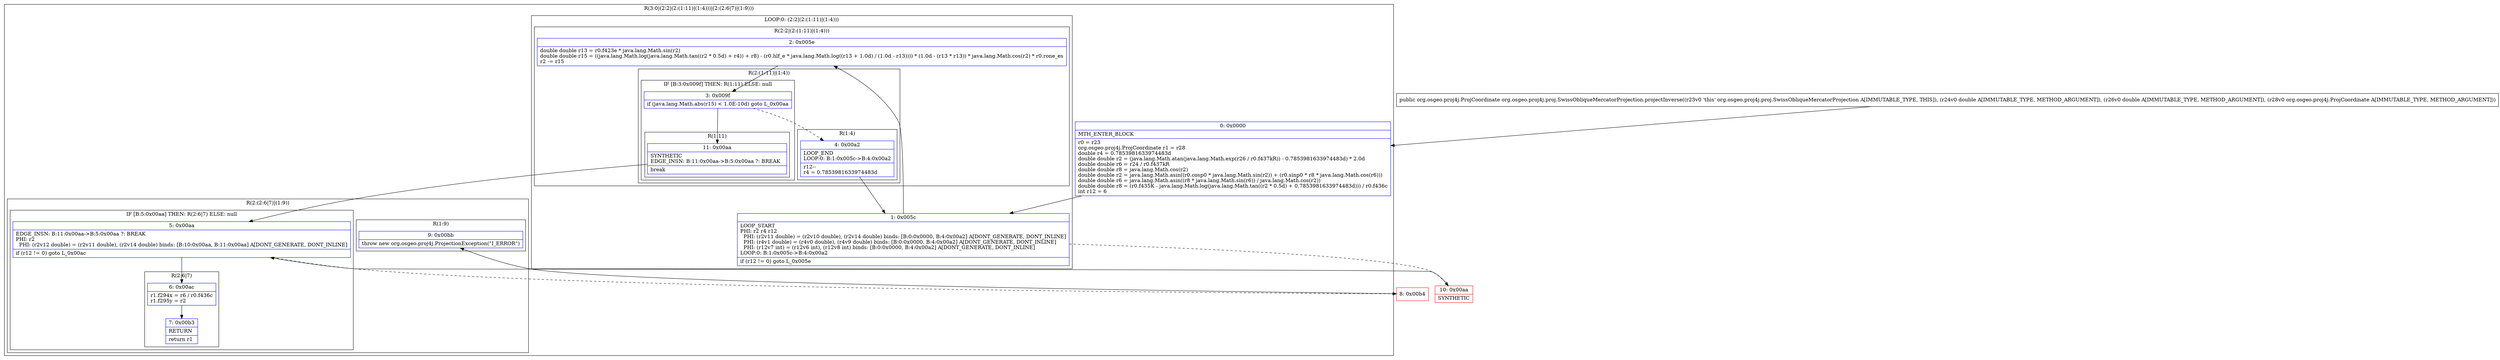 digraph "CFG fororg.osgeo.proj4j.proj.SwissObliqueMercatorProjection.projectInverse(DDLorg\/osgeo\/proj4j\/ProjCoordinate;)Lorg\/osgeo\/proj4j\/ProjCoordinate;" {
subgraph cluster_Region_1232865026 {
label = "R(3:0|(2:2|(2:(1:11)|(1:4)))|(2:(2:6|7)|(1:9)))";
node [shape=record,color=blue];
Node_0 [shape=record,label="{0\:\ 0x0000|MTH_ENTER_BLOCK\l|r0 = r23\lorg.osgeo.proj4j.ProjCoordinate r1 = r28\ldouble r4 = 0.7853981633974483d\ldouble double r2 = (java.lang.Math.atan(java.lang.Math.exp(r26 \/ r0.f437kR)) \- 0.7853981633974483d) * 2.0d\ldouble double r6 = r24 \/ r0.f437kR\ldouble double r8 = java.lang.Math.cos(r2)\ldouble double r2 = java.lang.Math.asin((r0.cosp0 * java.lang.Math.sin(r2)) + (r0.sinp0 * r8 * java.lang.Math.cos(r6)))\ldouble double r6 = java.lang.Math.asin((r8 * java.lang.Math.sin(r6)) \/ java.lang.Math.cos(r2))\ldouble double r8 = (r0.f435K \- java.lang.Math.log(java.lang.Math.tan((r2 * 0.5d) + 0.7853981633974483d))) \/ r0.f436c\lint r12 = 6\l}"];
subgraph cluster_LoopRegion_1306455653 {
label = "LOOP:0: (2:2|(2:(1:11)|(1:4)))";
node [shape=record,color=blue];
Node_1 [shape=record,label="{1\:\ 0x005c|LOOP_START\lPHI: r2 r4 r12 \l  PHI: (r2v11 double) = (r2v10 double), (r2v14 double) binds: [B:0:0x0000, B:4:0x00a2] A[DONT_GENERATE, DONT_INLINE]\l  PHI: (r4v1 double) = (r4v0 double), (r4v9 double) binds: [B:0:0x0000, B:4:0x00a2] A[DONT_GENERATE, DONT_INLINE]\l  PHI: (r12v7 int) = (r12v6 int), (r12v8 int) binds: [B:0:0x0000, B:4:0x00a2] A[DONT_GENERATE, DONT_INLINE]\lLOOP:0: B:1:0x005c\-\>B:4:0x00a2\l|if (r12 != 0) goto L_0x005e\l}"];
subgraph cluster_Region_1689498086 {
label = "R(2:2|(2:(1:11)|(1:4)))";
node [shape=record,color=blue];
Node_2 [shape=record,label="{2\:\ 0x005e|double double r13 = r0.f423e * java.lang.Math.sin(r2)\ldouble double r15 = ((java.lang.Math.log(java.lang.Math.tan((r2 * 0.5d) + r4)) + r8) \- (r0.hlf_e * java.lang.Math.log((r13 + 1.0d) \/ (1.0d \- r13)))) * (1.0d \- (r13 * r13)) * java.lang.Math.cos(r2) * r0.rone_es\lr2 \-= r15\l}"];
subgraph cluster_Region_1721012767 {
label = "R(2:(1:11)|(1:4))";
node [shape=record,color=blue];
subgraph cluster_IfRegion_588632913 {
label = "IF [B:3:0x009f] THEN: R(1:11) ELSE: null";
node [shape=record,color=blue];
Node_3 [shape=record,label="{3\:\ 0x009f|if (java.lang.Math.abs(r15) \< 1.0E\-10d) goto L_0x00aa\l}"];
subgraph cluster_Region_1062159939 {
label = "R(1:11)";
node [shape=record,color=blue];
Node_11 [shape=record,label="{11\:\ 0x00aa|SYNTHETIC\lEDGE_INSN: B:11:0x00aa\-\>B:5:0x00aa ?: BREAK  \l|break\l}"];
}
}
subgraph cluster_Region_248540565 {
label = "R(1:4)";
node [shape=record,color=blue];
Node_4 [shape=record,label="{4\:\ 0x00a2|LOOP_END\lLOOP:0: B:1:0x005c\-\>B:4:0x00a2\l|r12\-\-\lr4 = 0.7853981633974483d\l}"];
}
}
}
}
subgraph cluster_Region_1736782197 {
label = "R(2:(2:6|7)|(1:9))";
node [shape=record,color=blue];
subgraph cluster_IfRegion_782548949 {
label = "IF [B:5:0x00aa] THEN: R(2:6|7) ELSE: null";
node [shape=record,color=blue];
Node_5 [shape=record,label="{5\:\ 0x00aa|EDGE_INSN: B:11:0x00aa\-\>B:5:0x00aa ?: BREAK  \lPHI: r2 \l  PHI: (r2v12 double) = (r2v11 double), (r2v14 double) binds: [B:10:0x00aa, B:11:0x00aa] A[DONT_GENERATE, DONT_INLINE]\l|if (r12 != 0) goto L_0x00ac\l}"];
subgraph cluster_Region_1595380170 {
label = "R(2:6|7)";
node [shape=record,color=blue];
Node_6 [shape=record,label="{6\:\ 0x00ac|r1.f294x = r6 \/ r0.f436c\lr1.f295y = r2\l}"];
Node_7 [shape=record,label="{7\:\ 0x00b3|RETURN\l|return r1\l}"];
}
}
subgraph cluster_Region_1041335041 {
label = "R(1:9)";
node [shape=record,color=blue];
Node_9 [shape=record,label="{9\:\ 0x00bb|throw new org.osgeo.proj4j.ProjectionException(\"I_ERROR\")\l}"];
}
}
}
Node_8 [shape=record,color=red,label="{8\:\ 0x00b4}"];
Node_10 [shape=record,color=red,label="{10\:\ 0x00aa|SYNTHETIC\l}"];
MethodNode[shape=record,label="{public org.osgeo.proj4j.ProjCoordinate org.osgeo.proj4j.proj.SwissObliqueMercatorProjection.projectInverse((r23v0 'this' org.osgeo.proj4j.proj.SwissObliqueMercatorProjection A[IMMUTABLE_TYPE, THIS]), (r24v0 double A[IMMUTABLE_TYPE, METHOD_ARGUMENT]), (r26v0 double A[IMMUTABLE_TYPE, METHOD_ARGUMENT]), (r28v0 org.osgeo.proj4j.ProjCoordinate A[IMMUTABLE_TYPE, METHOD_ARGUMENT])) }"];
MethodNode -> Node_0;
Node_0 -> Node_1;
Node_1 -> Node_2;
Node_1 -> Node_10[style=dashed];
Node_2 -> Node_3;
Node_3 -> Node_4[style=dashed];
Node_3 -> Node_11;
Node_11 -> Node_5;
Node_4 -> Node_1;
Node_5 -> Node_6;
Node_5 -> Node_8[style=dashed];
Node_6 -> Node_7;
Node_8 -> Node_9;
Node_10 -> Node_5;
}

